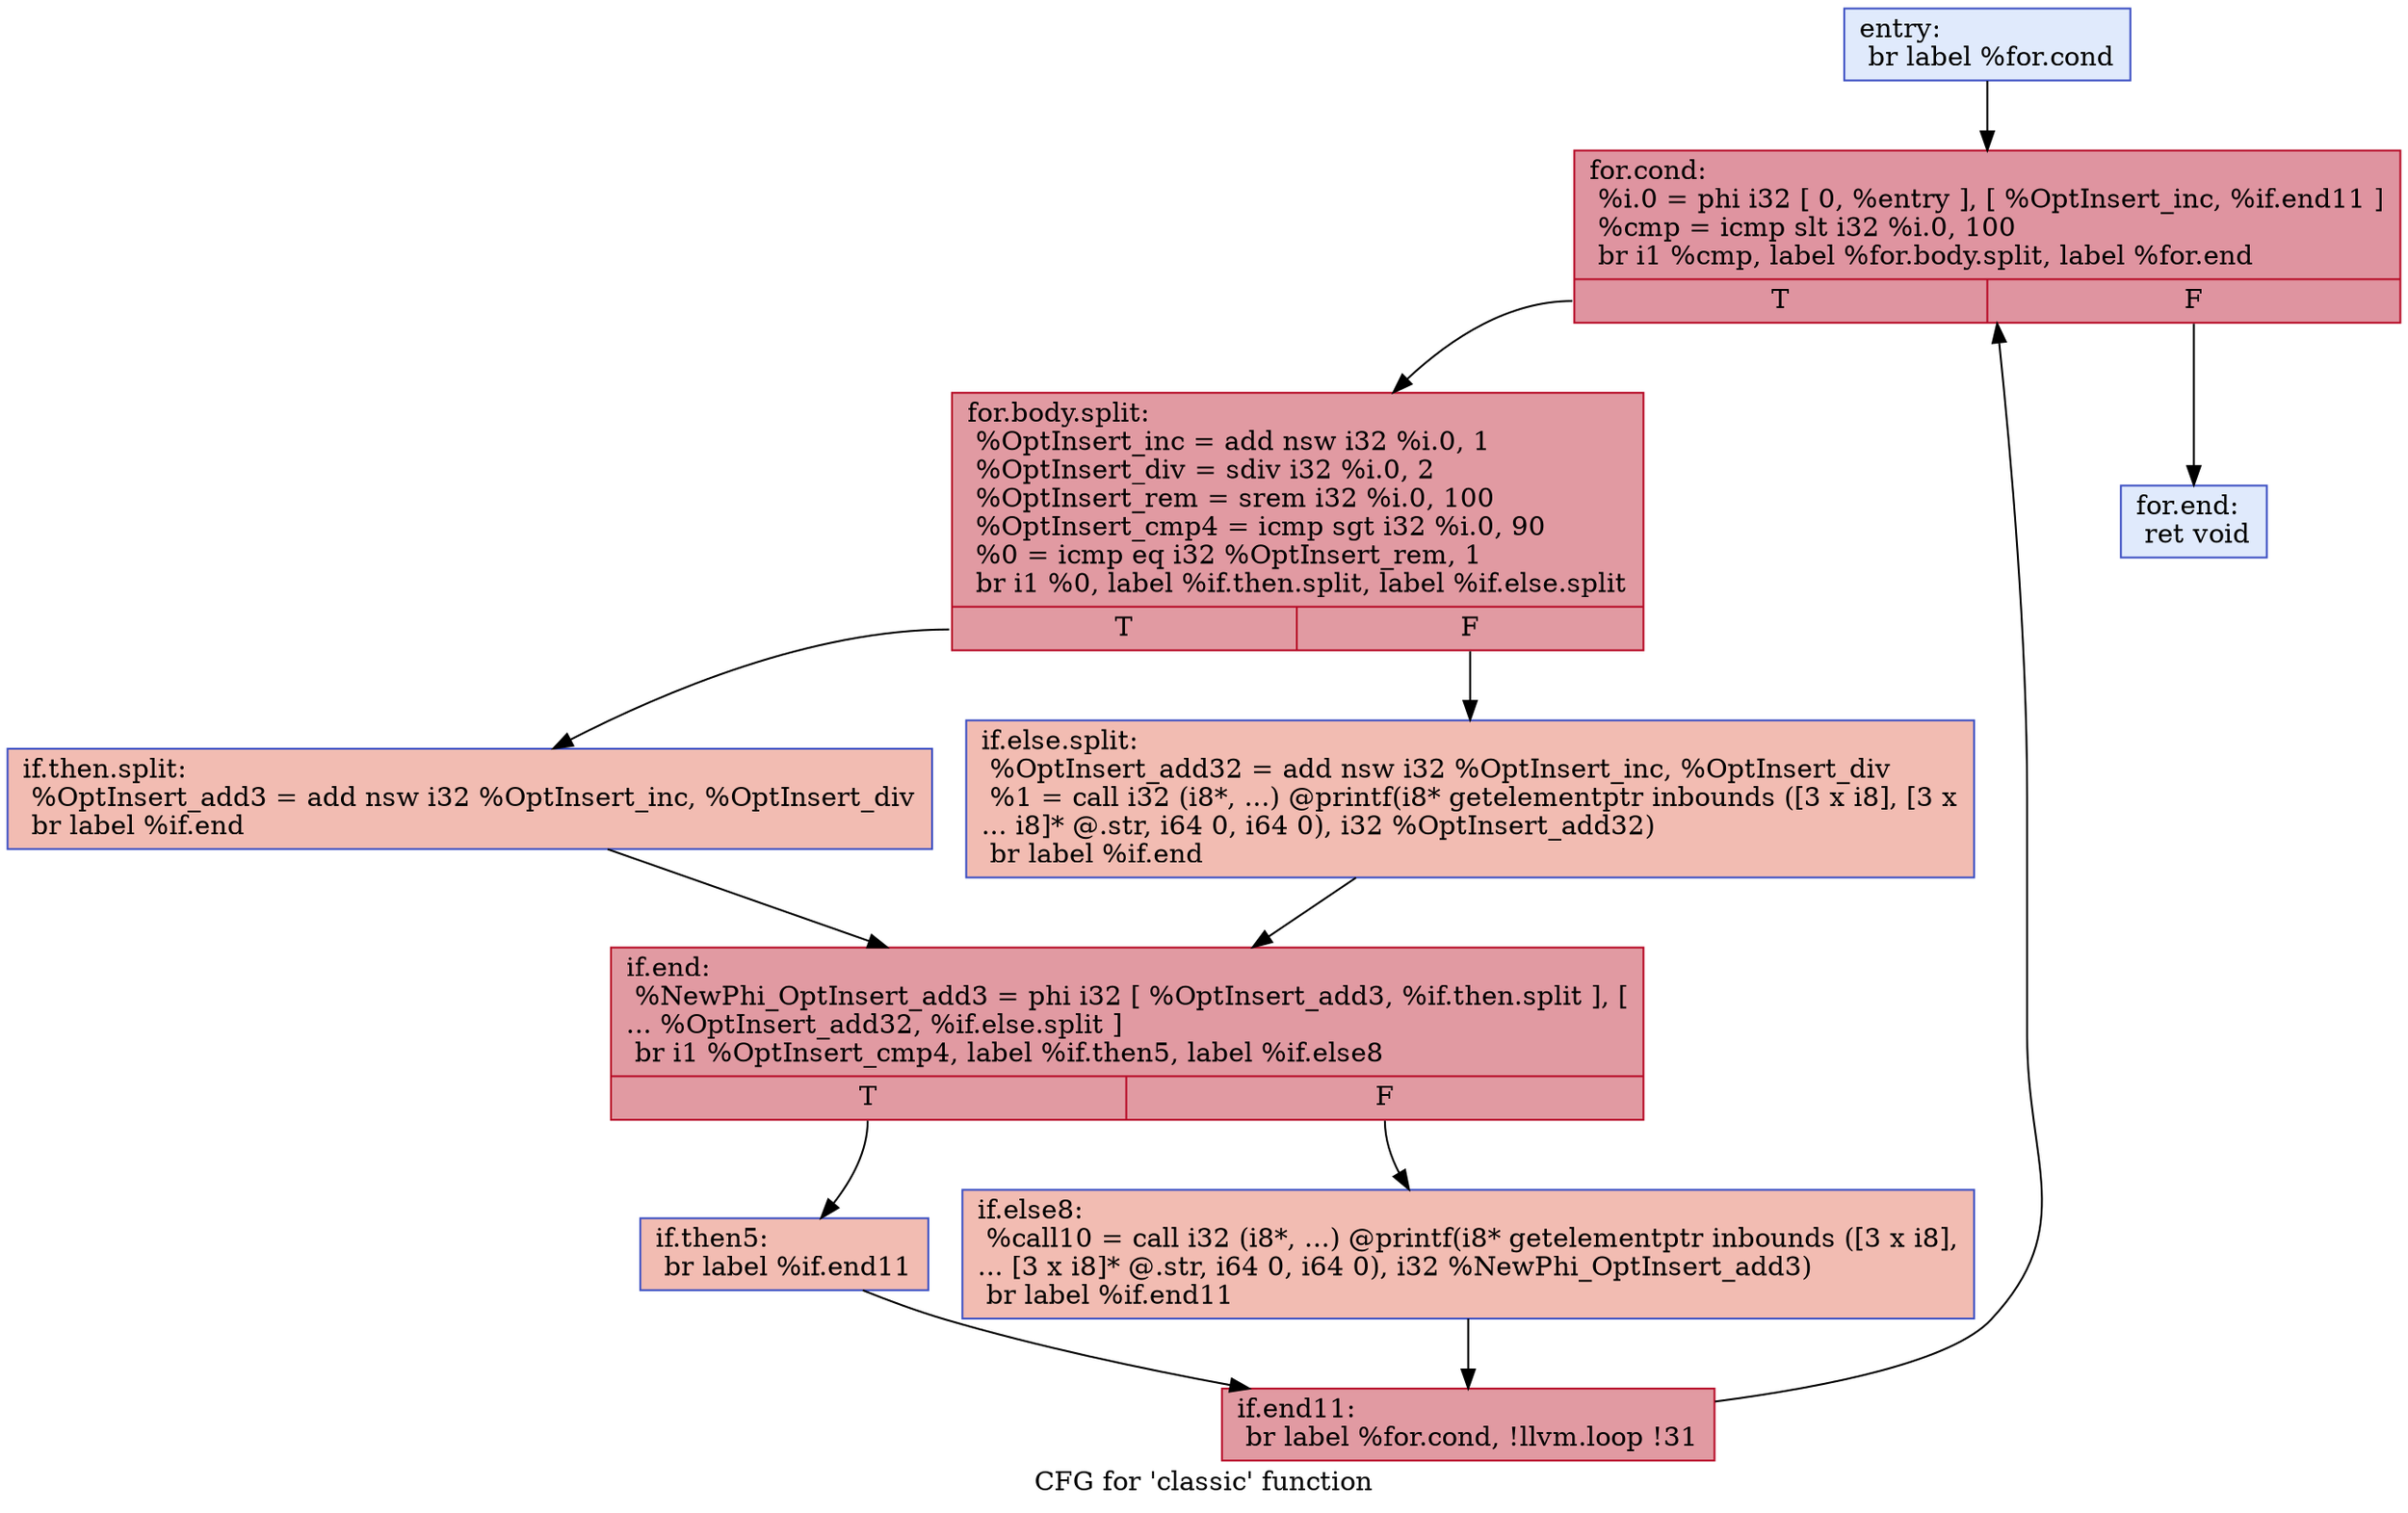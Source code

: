 digraph "CFG for 'classic' function" {
	label="CFG for 'classic' function";

	Node0x559a153d4640 [shape=record,color="#3d50c3ff", style=filled, fillcolor="#b9d0f970",label="{entry:\l  br label %for.cond\l}"];
	Node0x559a153d4640 -> Node0x559a153e53a0;
	Node0x559a153e53a0 [shape=record,color="#b70d28ff", style=filled, fillcolor="#b70d2870",label="{for.cond:                                         \l  %i.0 = phi i32 [ 0, %entry ], [ %OptInsert_inc, %if.end11 ]\l  %cmp = icmp slt i32 %i.0, 100\l  br i1 %cmp, label %for.body.split, label %for.end\l|{<s0>T|<s1>F}}"];
	Node0x559a153e53a0:s0 -> Node0x559a153e53f0;
	Node0x559a153e53a0:s1 -> Node0x559a153e5620;
	Node0x559a153e53f0 [shape=record,color="#b70d28ff", style=filled, fillcolor="#bb1b2c70",label="{for.body.split:                                   \l  %OptInsert_inc = add nsw i32 %i.0, 1\l  %OptInsert_div = sdiv i32 %i.0, 2\l  %OptInsert_rem = srem i32 %i.0, 100\l  %OptInsert_cmp4 = icmp sgt i32 %i.0, 90\l  %0 = icmp eq i32 %OptInsert_rem, 1\l  br i1 %0, label %if.then.split, label %if.else.split\l|{<s0>T|<s1>F}}"];
	Node0x559a153e53f0:s0 -> Node0x559a153e5440;
	Node0x559a153e53f0:s1 -> Node0x559a153e5490;
	Node0x559a153e5440 [shape=record,color="#3d50c3ff", style=filled, fillcolor="#e1675170",label="{if.then.split:                                    \l  %OptInsert_add3 = add nsw i32 %OptInsert_inc, %OptInsert_div\l  br label %if.end\l}"];
	Node0x559a153e5440 -> Node0x559a153e54e0;
	Node0x559a153e5490 [shape=record,color="#3d50c3ff", style=filled, fillcolor="#e1675170",label="{if.else.split:                                    \l  %OptInsert_add32 = add nsw i32 %OptInsert_inc, %OptInsert_div\l  %1 = call i32 (i8*, ...) @printf(i8* getelementptr inbounds ([3 x i8], [3 x\l... i8]* @.str, i64 0, i64 0), i32 %OptInsert_add32)\l  br label %if.end\l}"];
	Node0x559a153e5490 -> Node0x559a153e54e0;
	Node0x559a153e54e0 [shape=record,color="#b70d28ff", style=filled, fillcolor="#bb1b2c70",label="{if.end:                                           \l  %NewPhi_OptInsert_add3 = phi i32 [ %OptInsert_add3, %if.then.split ], [\l... %OptInsert_add32, %if.else.split ]\l  br i1 %OptInsert_cmp4, label %if.then5, label %if.else8\l|{<s0>T|<s1>F}}"];
	Node0x559a153e54e0:s0 -> Node0x559a153e5530;
	Node0x559a153e54e0:s1 -> Node0x559a153e5580;
	Node0x559a153e5530 [shape=record,color="#3d50c3ff", style=filled, fillcolor="#e1675170",label="{if.then5:                                         \l  br label %if.end11\l}"];
	Node0x559a153e5530 -> Node0x559a153e55d0;
	Node0x559a153e5580 [shape=record,color="#3d50c3ff", style=filled, fillcolor="#e1675170",label="{if.else8:                                         \l  %call10 = call i32 (i8*, ...) @printf(i8* getelementptr inbounds ([3 x i8],\l... [3 x i8]* @.str, i64 0, i64 0), i32 %NewPhi_OptInsert_add3)\l  br label %if.end11\l}"];
	Node0x559a153e5580 -> Node0x559a153e55d0;
	Node0x559a153e55d0 [shape=record,color="#b70d28ff", style=filled, fillcolor="#bb1b2c70",label="{if.end11:                                         \l  br label %for.cond, !llvm.loop !31\l}"];
	Node0x559a153e55d0 -> Node0x559a153e53a0;
	Node0x559a153e5620 [shape=record,color="#3d50c3ff", style=filled, fillcolor="#b9d0f970",label="{for.end:                                          \l  ret void\l}"];
}
